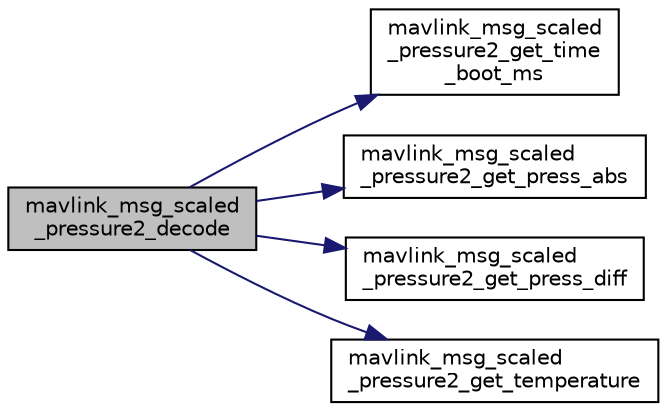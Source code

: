 digraph "mavlink_msg_scaled_pressure2_decode"
{
 // INTERACTIVE_SVG=YES
  edge [fontname="Helvetica",fontsize="10",labelfontname="Helvetica",labelfontsize="10"];
  node [fontname="Helvetica",fontsize="10",shape=record];
  rankdir="LR";
  Node1 [label="mavlink_msg_scaled\l_pressure2_decode",height=0.2,width=0.4,color="black", fillcolor="grey75", style="filled" fontcolor="black"];
  Node1 -> Node2 [color="midnightblue",fontsize="10",style="solid",fontname="Helvetica"];
  Node2 [label="mavlink_msg_scaled\l_pressure2_get_time\l_boot_ms",height=0.2,width=0.4,color="black", fillcolor="white", style="filled",URL="$mavlink__msg__scaled__pressure2_8h.html#a364bd93bc83157914c6968215550da70",tooltip="Send a scaled_pressure2 message. "];
  Node1 -> Node3 [color="midnightblue",fontsize="10",style="solid",fontname="Helvetica"];
  Node3 [label="mavlink_msg_scaled\l_pressure2_get_press_abs",height=0.2,width=0.4,color="black", fillcolor="white", style="filled",URL="$mavlink__msg__scaled__pressure2_8h.html#ada0495d0364631fdcd4f2395177f4c82",tooltip="Get field press_abs from scaled_pressure2 message. "];
  Node1 -> Node4 [color="midnightblue",fontsize="10",style="solid",fontname="Helvetica"];
  Node4 [label="mavlink_msg_scaled\l_pressure2_get_press_diff",height=0.2,width=0.4,color="black", fillcolor="white", style="filled",URL="$mavlink__msg__scaled__pressure2_8h.html#ac3b9f3150ed0720911c3892aaaf14592",tooltip="Get field press_diff from scaled_pressure2 message. "];
  Node1 -> Node5 [color="midnightblue",fontsize="10",style="solid",fontname="Helvetica"];
  Node5 [label="mavlink_msg_scaled\l_pressure2_get_temperature",height=0.2,width=0.4,color="black", fillcolor="white", style="filled",URL="$mavlink__msg__scaled__pressure2_8h.html#a875dc1223fb6f5fe76baab34320edcb7",tooltip="Get field temperature from scaled_pressure2 message. "];
}
